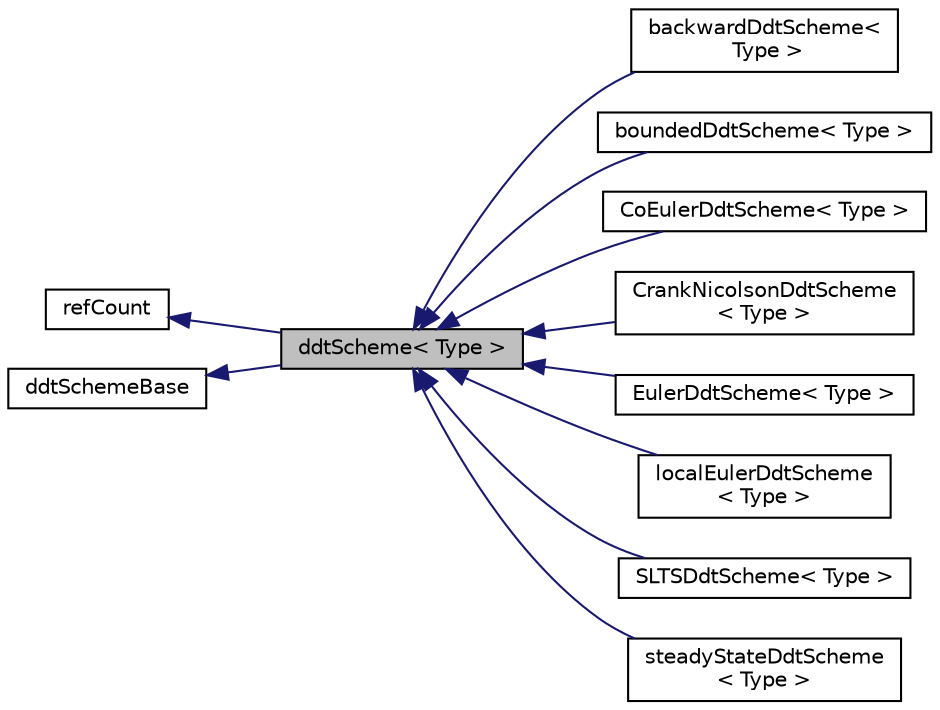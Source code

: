 digraph "ddtScheme&lt; Type &gt;"
{
  bgcolor="transparent";
  edge [fontname="Helvetica",fontsize="10",labelfontname="Helvetica",labelfontsize="10"];
  node [fontname="Helvetica",fontsize="10",shape=record];
  rankdir="LR";
  Node1 [label="ddtScheme\< Type \>",height=0.2,width=0.4,color="black", fillcolor="grey75", style="filled" fontcolor="black"];
  Node2 -> Node1 [dir="back",color="midnightblue",fontsize="10",style="solid",fontname="Helvetica"];
  Node2 [label="refCount",height=0.2,width=0.4,color="black",URL="$classFoam_1_1refCount.html",tooltip="Reference counter for various OpenFOAM components. "];
  Node3 -> Node1 [dir="back",color="midnightblue",fontsize="10",style="solid",fontname="Helvetica"];
  Node3 [label="ddtSchemeBase",height=0.2,width=0.4,color="black",URL="$classFoam_1_1fv_1_1ddtSchemeBase.html",tooltip="Non-templated base class for ddt schemes. "];
  Node1 -> Node4 [dir="back",color="midnightblue",fontsize="10",style="solid",fontname="Helvetica"];
  Node4 [label="backwardDdtScheme\<\l Type \>",height=0.2,width=0.4,color="black",URL="$classFoam_1_1fv_1_1backwardDdtScheme.html",tooltip="Second-order backward-differencing ddt using the current and two previous time-step values..."];
  Node1 -> Node5 [dir="back",color="midnightblue",fontsize="10",style="solid",fontname="Helvetica"];
  Node5 [label="boundedDdtScheme\< Type \>",height=0.2,width=0.4,color="black",URL="$classFoam_1_1fv_1_1boundedDdtScheme.html",tooltip="Bounded form of the selected ddt scheme. "];
  Node1 -> Node6 [dir="back",color="midnightblue",fontsize="10",style="solid",fontname="Helvetica"];
  Node6 [label="CoEulerDdtScheme\< Type \>",height=0.2,width=0.4,color="black",URL="$classFoam_1_1fv_1_1CoEulerDdtScheme.html",tooltip="Courant number limited first-order Euler implicit/explicit ddt. "];
  Node1 -> Node7 [dir="back",color="midnightblue",fontsize="10",style="solid",fontname="Helvetica"];
  Node7 [label="CrankNicolsonDdtScheme\l\< Type \>",height=0.2,width=0.4,color="black",URL="$classFoam_1_1fv_1_1CrankNicolsonDdtScheme.html",tooltip="Second-oder Crank-Nicolson implicit ddt using the current and previous time-step fields as well as th..."];
  Node1 -> Node8 [dir="back",color="midnightblue",fontsize="10",style="solid",fontname="Helvetica"];
  Node8 [label="EulerDdtScheme\< Type \>",height=0.2,width=0.4,color="black",URL="$classFoam_1_1fv_1_1EulerDdtScheme.html",tooltip="Basic first-order Euler implicit/explicit ddt using only the current and previous time-step values..."];
  Node1 -> Node9 [dir="back",color="midnightblue",fontsize="10",style="solid",fontname="Helvetica"];
  Node9 [label="localEulerDdtScheme\l\< Type \>",height=0.2,width=0.4,color="black",URL="$classFoam_1_1fv_1_1localEulerDdtScheme.html",tooltip="Local time-step first-order Euler implicit/explicit ddt. "];
  Node1 -> Node10 [dir="back",color="midnightblue",fontsize="10",style="solid",fontname="Helvetica"];
  Node10 [label="SLTSDdtScheme\< Type \>",height=0.2,width=0.4,color="black",URL="$classFoam_1_1fv_1_1SLTSDdtScheme.html",tooltip="Stabilised local time-step first-order Euler implicit/explicit ddt. The time-step is adjusted locally..."];
  Node1 -> Node11 [dir="back",color="midnightblue",fontsize="10",style="solid",fontname="Helvetica"];
  Node11 [label="steadyStateDdtScheme\l\< Type \>",height=0.2,width=0.4,color="black",URL="$classFoam_1_1fv_1_1steadyStateDdtScheme.html",tooltip="SteadyState implicit/explicit ddt which returns 0. "];
}
